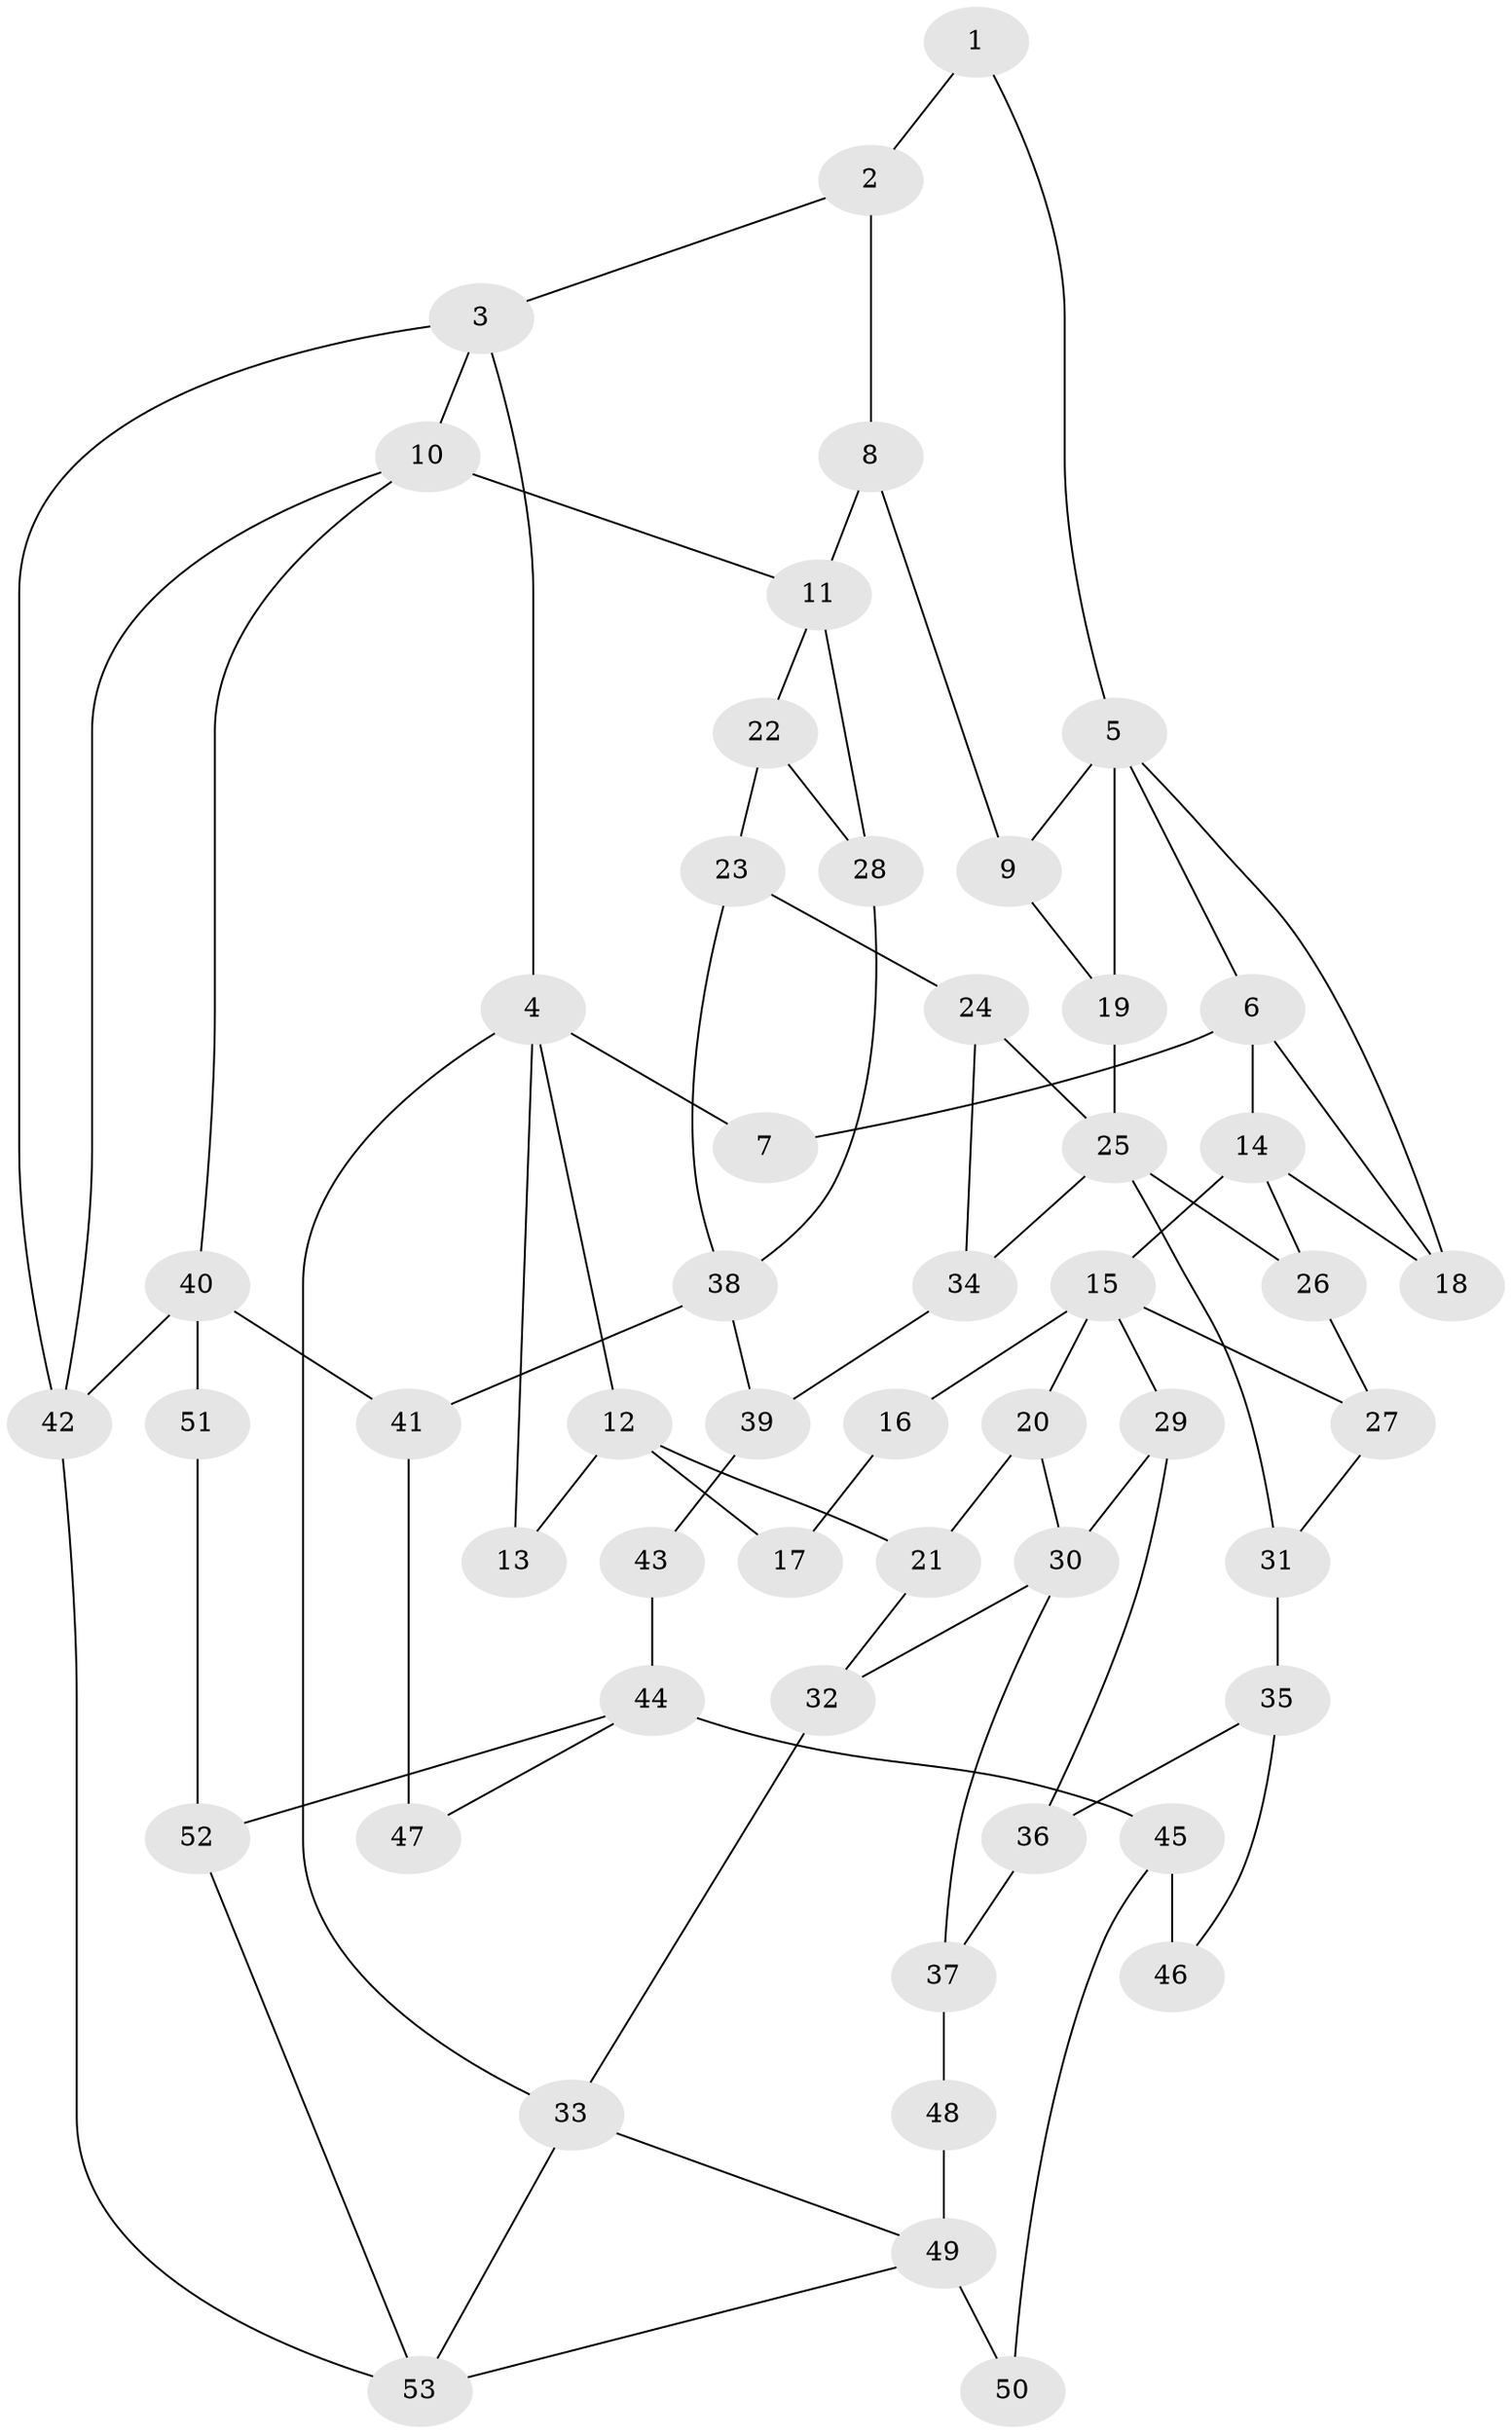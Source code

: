 // original degree distribution, {3: 0.01904761904761905, 4: 0.24761904761904763, 6: 0.21904761904761905, 5: 0.5142857142857142}
// Generated by graph-tools (version 1.1) at 2025/54/03/04/25 22:54:16]
// undirected, 53 vertices, 85 edges
graph export_dot {
  node [color=gray90,style=filled];
  1;
  2;
  3;
  4;
  5;
  6;
  7;
  8;
  9;
  10;
  11;
  12;
  13;
  14;
  15;
  16;
  17;
  18;
  19;
  20;
  21;
  22;
  23;
  24;
  25;
  26;
  27;
  28;
  29;
  30;
  31;
  32;
  33;
  34;
  35;
  36;
  37;
  38;
  39;
  40;
  41;
  42;
  43;
  44;
  45;
  46;
  47;
  48;
  49;
  50;
  51;
  52;
  53;
  1 -- 2 [weight=1.0];
  1 -- 5 [weight=1.0];
  2 -- 3 [weight=1.0];
  2 -- 8 [weight=1.0];
  3 -- 4 [weight=1.0];
  3 -- 10 [weight=1.0];
  3 -- 42 [weight=1.0];
  4 -- 7 [weight=1.0];
  4 -- 12 [weight=1.0];
  4 -- 13 [weight=1.0];
  4 -- 33 [weight=1.0];
  5 -- 6 [weight=1.0];
  5 -- 9 [weight=1.0];
  5 -- 18 [weight=1.0];
  5 -- 19 [weight=2.0];
  6 -- 7 [weight=2.0];
  6 -- 14 [weight=2.0];
  6 -- 18 [weight=1.0];
  8 -- 9 [weight=2.0];
  8 -- 11 [weight=2.0];
  9 -- 19 [weight=1.0];
  10 -- 11 [weight=2.0];
  10 -- 40 [weight=1.0];
  10 -- 42 [weight=1.0];
  11 -- 22 [weight=1.0];
  11 -- 28 [weight=1.0];
  12 -- 13 [weight=2.0];
  12 -- 17 [weight=2.0];
  12 -- 21 [weight=1.0];
  14 -- 15 [weight=1.0];
  14 -- 18 [weight=1.0];
  14 -- 26 [weight=1.0];
  15 -- 16 [weight=2.0];
  15 -- 20 [weight=1.0];
  15 -- 27 [weight=1.0];
  15 -- 29 [weight=1.0];
  16 -- 17 [weight=1.0];
  19 -- 25 [weight=2.0];
  20 -- 21 [weight=1.0];
  20 -- 30 [weight=1.0];
  21 -- 32 [weight=1.0];
  22 -- 23 [weight=1.0];
  22 -- 28 [weight=1.0];
  23 -- 24 [weight=1.0];
  23 -- 38 [weight=1.0];
  24 -- 25 [weight=1.0];
  24 -- 34 [weight=1.0];
  25 -- 26 [weight=1.0];
  25 -- 31 [weight=1.0];
  25 -- 34 [weight=1.0];
  26 -- 27 [weight=1.0];
  27 -- 31 [weight=1.0];
  28 -- 38 [weight=1.0];
  29 -- 30 [weight=1.0];
  29 -- 36 [weight=1.0];
  30 -- 32 [weight=1.0];
  30 -- 37 [weight=1.0];
  31 -- 35 [weight=1.0];
  32 -- 33 [weight=1.0];
  33 -- 49 [weight=1.0];
  33 -- 53 [weight=1.0];
  34 -- 39 [weight=1.0];
  35 -- 36 [weight=1.0];
  35 -- 46 [weight=1.0];
  36 -- 37 [weight=1.0];
  37 -- 48 [weight=1.0];
  38 -- 39 [weight=2.0];
  38 -- 41 [weight=2.0];
  39 -- 43 [weight=1.0];
  40 -- 41 [weight=2.0];
  40 -- 42 [weight=1.0];
  40 -- 51 [weight=2.0];
  41 -- 47 [weight=2.0];
  42 -- 53 [weight=1.0];
  43 -- 44 [weight=2.0];
  44 -- 45 [weight=2.0];
  44 -- 47 [weight=1.0];
  44 -- 52 [weight=1.0];
  45 -- 46 [weight=2.0];
  45 -- 50 [weight=2.0];
  48 -- 49 [weight=2.0];
  49 -- 50 [weight=2.0];
  49 -- 53 [weight=1.0];
  51 -- 52 [weight=1.0];
  52 -- 53 [weight=1.0];
}
